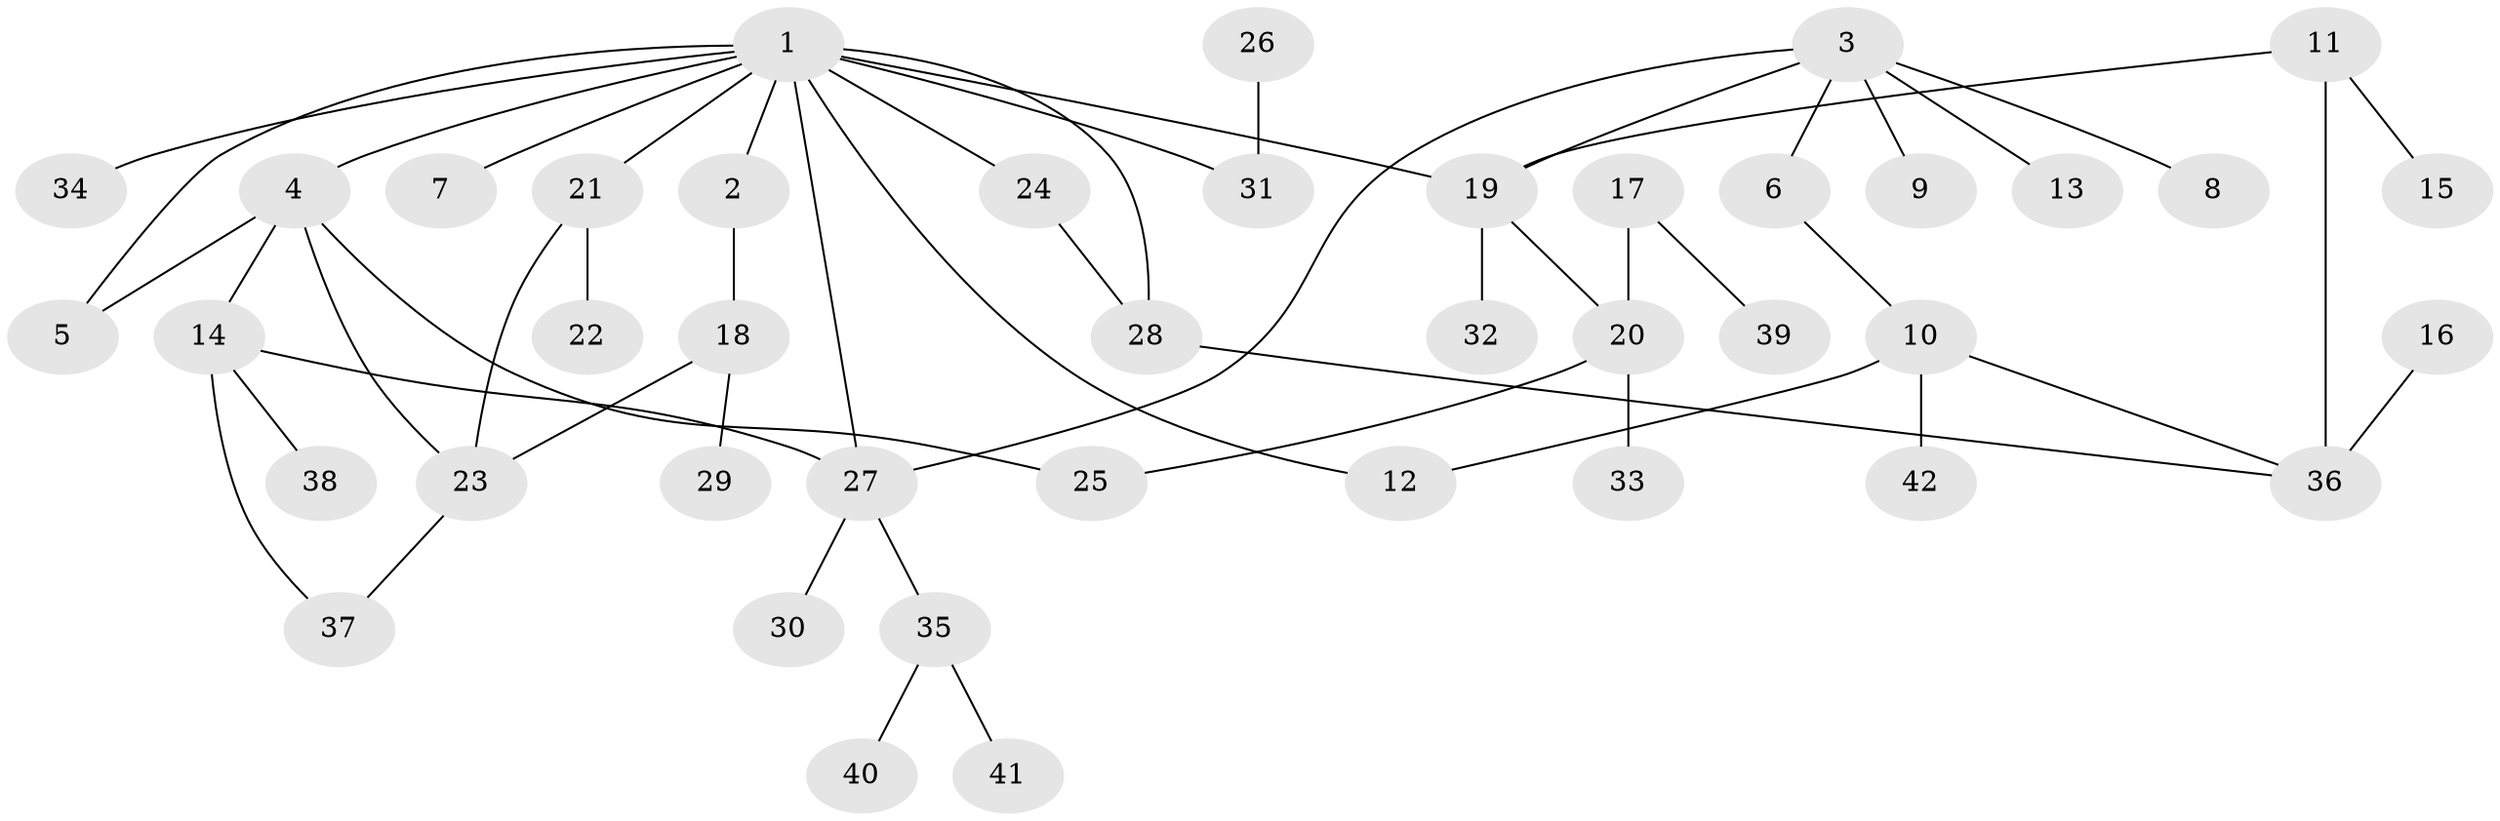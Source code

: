 // original degree distribution, {2: 0.17857142857142858, 7: 0.011904761904761904, 4: 0.09523809523809523, 3: 0.25, 6: 0.011904761904761904, 5: 0.047619047619047616, 1: 0.40476190476190477}
// Generated by graph-tools (version 1.1) at 2025/25/03/09/25 03:25:34]
// undirected, 42 vertices, 52 edges
graph export_dot {
graph [start="1"]
  node [color=gray90,style=filled];
  1;
  2;
  3;
  4;
  5;
  6;
  7;
  8;
  9;
  10;
  11;
  12;
  13;
  14;
  15;
  16;
  17;
  18;
  19;
  20;
  21;
  22;
  23;
  24;
  25;
  26;
  27;
  28;
  29;
  30;
  31;
  32;
  33;
  34;
  35;
  36;
  37;
  38;
  39;
  40;
  41;
  42;
  1 -- 2 [weight=1.0];
  1 -- 4 [weight=1.0];
  1 -- 5 [weight=1.0];
  1 -- 7 [weight=1.0];
  1 -- 12 [weight=1.0];
  1 -- 19 [weight=1.0];
  1 -- 21 [weight=1.0];
  1 -- 24 [weight=1.0];
  1 -- 27 [weight=1.0];
  1 -- 28 [weight=1.0];
  1 -- 31 [weight=1.0];
  1 -- 34 [weight=1.0];
  2 -- 18 [weight=1.0];
  3 -- 6 [weight=1.0];
  3 -- 8 [weight=1.0];
  3 -- 9 [weight=1.0];
  3 -- 13 [weight=1.0];
  3 -- 19 [weight=1.0];
  3 -- 27 [weight=1.0];
  4 -- 5 [weight=1.0];
  4 -- 14 [weight=1.0];
  4 -- 23 [weight=1.0];
  4 -- 25 [weight=1.0];
  6 -- 10 [weight=1.0];
  10 -- 12 [weight=1.0];
  10 -- 36 [weight=1.0];
  10 -- 42 [weight=1.0];
  11 -- 15 [weight=1.0];
  11 -- 19 [weight=1.0];
  11 -- 36 [weight=2.0];
  14 -- 27 [weight=1.0];
  14 -- 37 [weight=1.0];
  14 -- 38 [weight=1.0];
  16 -- 36 [weight=1.0];
  17 -- 20 [weight=1.0];
  17 -- 39 [weight=1.0];
  18 -- 23 [weight=1.0];
  18 -- 29 [weight=1.0];
  19 -- 20 [weight=1.0];
  19 -- 32 [weight=1.0];
  20 -- 25 [weight=1.0];
  20 -- 33 [weight=1.0];
  21 -- 22 [weight=1.0];
  21 -- 23 [weight=1.0];
  23 -- 37 [weight=1.0];
  24 -- 28 [weight=1.0];
  26 -- 31 [weight=1.0];
  27 -- 30 [weight=1.0];
  27 -- 35 [weight=1.0];
  28 -- 36 [weight=1.0];
  35 -- 40 [weight=1.0];
  35 -- 41 [weight=1.0];
}
